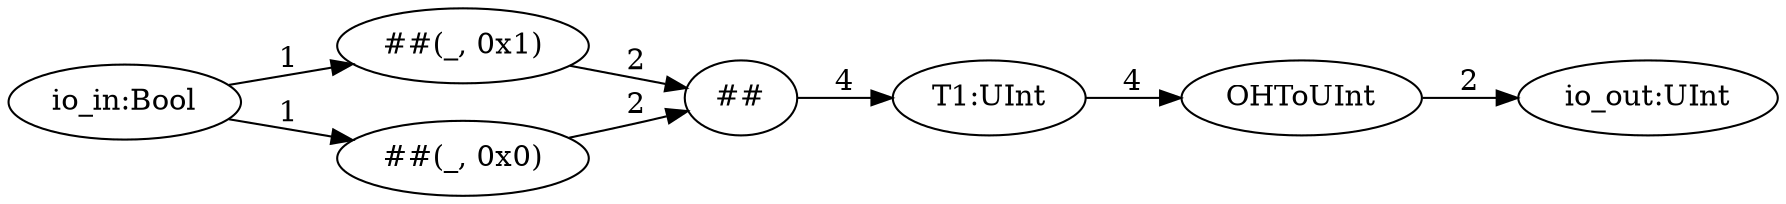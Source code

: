 digraph ZeroWidthTest_OHToUIntComp_1{
rankdir = LR;
  io_out[label="io_out:UInt"];
  T0[label="OHToUInt"];
  T1[label="T1:UInt"];
  T2[label="##"];
  T3[label="##(_, 0x1)"];
  io_in[label="io_in:Bool"];
  T4[label="##(_, 0x0)"];
  T0 -> io_out[label="2"];
  T1 -> T0[label="4"];
  T2 -> T1[label="4"];
  T4 -> T2[label="2"];
  T3 -> T2[label="2"];
  io_in -> T3[label="1"];
  io_in -> T4[label="1"];
}